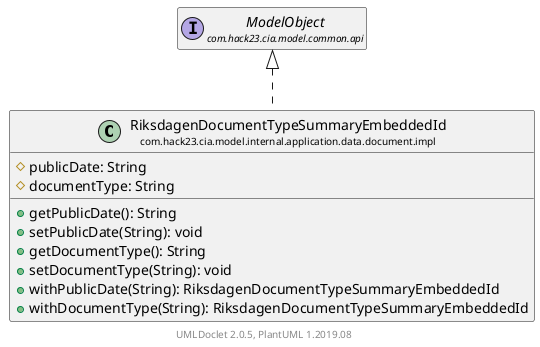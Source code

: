 @startuml
    set namespaceSeparator none
    hide empty fields
    hide empty methods

    class "<size:14>RiksdagenDocumentTypeSummaryEmbeddedId\n<size:10>com.hack23.cia.model.internal.application.data.document.impl" as com.hack23.cia.model.internal.application.data.document.impl.RiksdagenDocumentTypeSummaryEmbeddedId [[RiksdagenDocumentTypeSummaryEmbeddedId.html]] {
        #publicDate: String
        #documentType: String
        +getPublicDate(): String
        +setPublicDate(String): void
        +getDocumentType(): String
        +setDocumentType(String): void
        +withPublicDate(String): RiksdagenDocumentTypeSummaryEmbeddedId
        +withDocumentType(String): RiksdagenDocumentTypeSummaryEmbeddedId
    }

    interface "<size:14>ModelObject\n<size:10>com.hack23.cia.model.common.api" as com.hack23.cia.model.common.api.ModelObject

    com.hack23.cia.model.common.api.ModelObject <|.. com.hack23.cia.model.internal.application.data.document.impl.RiksdagenDocumentTypeSummaryEmbeddedId

    center footer UMLDoclet 2.0.5, PlantUML 1.2019.08
@enduml
